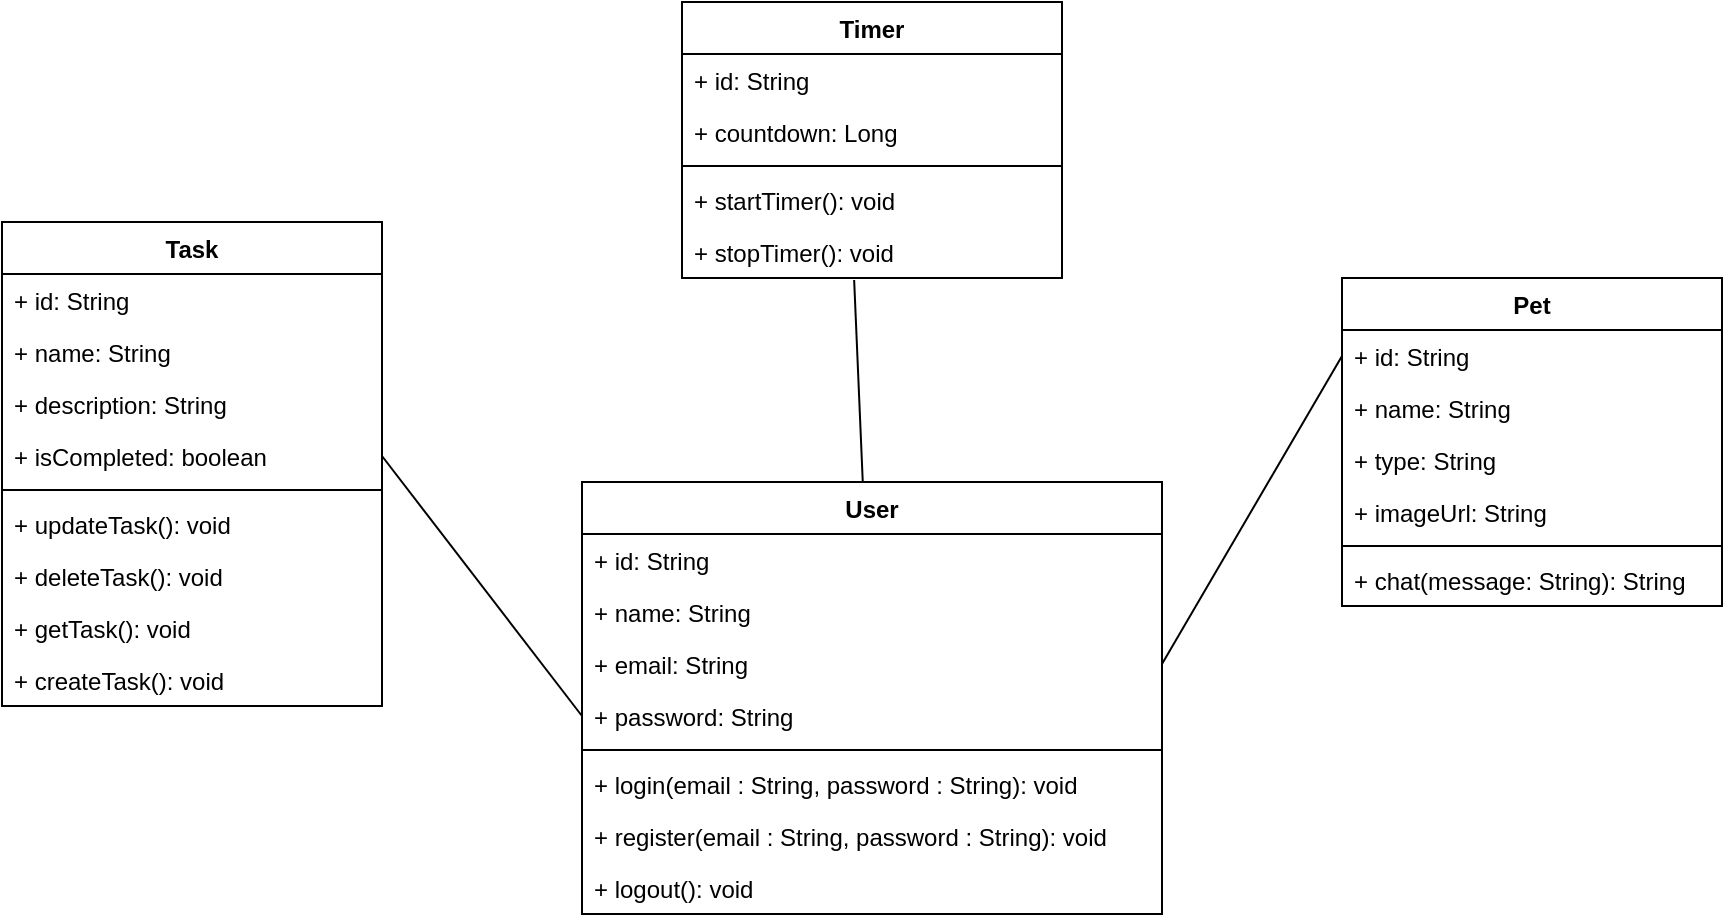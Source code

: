 <mxfile version="21.7.2" type="device" pages="2">
  <diagram name="Page-1" id="cZlikUGdfWdYi2S5PXQ9">
    <mxGraphModel dx="1386" dy="785" grid="1" gridSize="10" guides="1" tooltips="1" connect="1" arrows="1" fold="1" page="1" pageScale="1" pageWidth="850" pageHeight="1100" math="0" shadow="0">
      <root>
        <mxCell id="0" />
        <mxCell id="1" parent="0" />
        <mxCell id="bsv42yPIfXRPfYxdmsO6-1" value="User" style="swimlane;fontStyle=1;align=center;verticalAlign=top;childLayout=stackLayout;horizontal=1;startSize=26;horizontalStack=0;resizeParent=1;resizeParentMax=0;resizeLast=0;collapsible=1;marginBottom=0;whiteSpace=wrap;html=1;" parent="1" vertex="1">
          <mxGeometry x="620" y="570" width="290" height="216" as="geometry" />
        </mxCell>
        <mxCell id="bsv42yPIfXRPfYxdmsO6-5" value="+ id: String" style="text;strokeColor=none;fillColor=none;align=left;verticalAlign=top;spacingLeft=4;spacingRight=4;overflow=hidden;rotatable=0;points=[[0,0.5],[1,0.5]];portConstraint=eastwest;whiteSpace=wrap;html=1;" parent="bsv42yPIfXRPfYxdmsO6-1" vertex="1">
          <mxGeometry y="26" width="290" height="26" as="geometry" />
        </mxCell>
        <mxCell id="bsv42yPIfXRPfYxdmsO6-2" value="+ name: String" style="text;strokeColor=none;fillColor=none;align=left;verticalAlign=top;spacingLeft=4;spacingRight=4;overflow=hidden;rotatable=0;points=[[0,0.5],[1,0.5]];portConstraint=eastwest;whiteSpace=wrap;html=1;" parent="bsv42yPIfXRPfYxdmsO6-1" vertex="1">
          <mxGeometry y="52" width="290" height="26" as="geometry" />
        </mxCell>
        <mxCell id="KkgNyqtdSRPPBqL8YplF-1" value="+ email: String" style="text;strokeColor=none;fillColor=none;align=left;verticalAlign=top;spacingLeft=4;spacingRight=4;overflow=hidden;rotatable=0;points=[[0,0.5],[1,0.5]];portConstraint=eastwest;whiteSpace=wrap;html=1;" parent="bsv42yPIfXRPfYxdmsO6-1" vertex="1">
          <mxGeometry y="78" width="290" height="26" as="geometry" />
        </mxCell>
        <mxCell id="bsv42yPIfXRPfYxdmsO6-6" value="+ password: String" style="text;strokeColor=none;fillColor=none;align=left;verticalAlign=top;spacingLeft=4;spacingRight=4;overflow=hidden;rotatable=0;points=[[0,0.5],[1,0.5]];portConstraint=eastwest;whiteSpace=wrap;html=1;" parent="bsv42yPIfXRPfYxdmsO6-1" vertex="1">
          <mxGeometry y="104" width="290" height="26" as="geometry" />
        </mxCell>
        <mxCell id="bsv42yPIfXRPfYxdmsO6-3" value="" style="line;strokeWidth=1;fillColor=none;align=left;verticalAlign=middle;spacingTop=-1;spacingLeft=3;spacingRight=3;rotatable=0;labelPosition=right;points=[];portConstraint=eastwest;strokeColor=inherit;" parent="bsv42yPIfXRPfYxdmsO6-1" vertex="1">
          <mxGeometry y="130" width="290" height="8" as="geometry" />
        </mxCell>
        <mxCell id="bsv42yPIfXRPfYxdmsO6-4" value="+ login(email : String, password : String): void" style="text;strokeColor=none;fillColor=none;align=left;verticalAlign=top;spacingLeft=4;spacingRight=4;overflow=hidden;rotatable=0;points=[[0,0.5],[1,0.5]];portConstraint=eastwest;whiteSpace=wrap;html=1;" parent="bsv42yPIfXRPfYxdmsO6-1" vertex="1">
          <mxGeometry y="138" width="290" height="26" as="geometry" />
        </mxCell>
        <mxCell id="p3zjKi9Lnp47NLt_mmCZ-2" value="+ register(email : String, password : String): void" style="text;strokeColor=none;fillColor=none;align=left;verticalAlign=top;spacingLeft=4;spacingRight=4;overflow=hidden;rotatable=0;points=[[0,0.5],[1,0.5]];portConstraint=eastwest;whiteSpace=wrap;html=1;" vertex="1" parent="bsv42yPIfXRPfYxdmsO6-1">
          <mxGeometry y="164" width="290" height="26" as="geometry" />
        </mxCell>
        <mxCell id="RZwDGdwkuQK0nVk1VBf5-1" value="+ logout(): void" style="text;strokeColor=none;fillColor=none;align=left;verticalAlign=top;spacingLeft=4;spacingRight=4;overflow=hidden;rotatable=0;points=[[0,0.5],[1,0.5]];portConstraint=eastwest;whiteSpace=wrap;html=1;" parent="bsv42yPIfXRPfYxdmsO6-1" vertex="1">
          <mxGeometry y="190" width="290" height="26" as="geometry" />
        </mxCell>
        <mxCell id="KkgNyqtdSRPPBqL8YplF-2" value="Task" style="swimlane;fontStyle=1;align=center;verticalAlign=top;childLayout=stackLayout;horizontal=1;startSize=26;horizontalStack=0;resizeParent=1;resizeParentMax=0;resizeLast=0;collapsible=1;marginBottom=0;whiteSpace=wrap;html=1;" parent="1" vertex="1">
          <mxGeometry x="330" y="440" width="190" height="242" as="geometry" />
        </mxCell>
        <mxCell id="KkgNyqtdSRPPBqL8YplF-3" value="+ id: String" style="text;strokeColor=none;fillColor=none;align=left;verticalAlign=top;spacingLeft=4;spacingRight=4;overflow=hidden;rotatable=0;points=[[0,0.5],[1,0.5]];portConstraint=eastwest;whiteSpace=wrap;html=1;" parent="KkgNyqtdSRPPBqL8YplF-2" vertex="1">
          <mxGeometry y="26" width="190" height="26" as="geometry" />
        </mxCell>
        <mxCell id="KkgNyqtdSRPPBqL8YplF-4" value="+ name: String" style="text;strokeColor=none;fillColor=none;align=left;verticalAlign=top;spacingLeft=4;spacingRight=4;overflow=hidden;rotatable=0;points=[[0,0.5],[1,0.5]];portConstraint=eastwest;whiteSpace=wrap;html=1;" parent="KkgNyqtdSRPPBqL8YplF-2" vertex="1">
          <mxGeometry y="52" width="190" height="26" as="geometry" />
        </mxCell>
        <mxCell id="KkgNyqtdSRPPBqL8YplF-5" value="+ description: String" style="text;strokeColor=none;fillColor=none;align=left;verticalAlign=top;spacingLeft=4;spacingRight=4;overflow=hidden;rotatable=0;points=[[0,0.5],[1,0.5]];portConstraint=eastwest;whiteSpace=wrap;html=1;" parent="KkgNyqtdSRPPBqL8YplF-2" vertex="1">
          <mxGeometry y="78" width="190" height="26" as="geometry" />
        </mxCell>
        <mxCell id="KkgNyqtdSRPPBqL8YplF-6" value="+ isCompleted: boolean" style="text;strokeColor=none;fillColor=none;align=left;verticalAlign=top;spacingLeft=4;spacingRight=4;overflow=hidden;rotatable=0;points=[[0,0.5],[1,0.5]];portConstraint=eastwest;whiteSpace=wrap;html=1;" parent="KkgNyqtdSRPPBqL8YplF-2" vertex="1">
          <mxGeometry y="104" width="190" height="26" as="geometry" />
        </mxCell>
        <mxCell id="KkgNyqtdSRPPBqL8YplF-7" value="" style="line;strokeWidth=1;fillColor=none;align=left;verticalAlign=middle;spacingTop=-1;spacingLeft=3;spacingRight=3;rotatable=0;labelPosition=right;points=[];portConstraint=eastwest;strokeColor=inherit;" parent="KkgNyqtdSRPPBqL8YplF-2" vertex="1">
          <mxGeometry y="130" width="190" height="8" as="geometry" />
        </mxCell>
        <mxCell id="RZwDGdwkuQK0nVk1VBf5-6" value="+ updateTask(): void" style="text;strokeColor=none;fillColor=none;align=left;verticalAlign=top;spacingLeft=4;spacingRight=4;overflow=hidden;rotatable=0;points=[[0,0.5],[1,0.5]];portConstraint=eastwest;whiteSpace=wrap;html=1;" parent="KkgNyqtdSRPPBqL8YplF-2" vertex="1">
          <mxGeometry y="138" width="190" height="26" as="geometry" />
        </mxCell>
        <mxCell id="RZwDGdwkuQK0nVk1VBf5-7" value="+ deleteTask(): void" style="text;strokeColor=none;fillColor=none;align=left;verticalAlign=top;spacingLeft=4;spacingRight=4;overflow=hidden;rotatable=0;points=[[0,0.5],[1,0.5]];portConstraint=eastwest;whiteSpace=wrap;html=1;" parent="KkgNyqtdSRPPBqL8YplF-2" vertex="1">
          <mxGeometry y="164" width="190" height="26" as="geometry" />
        </mxCell>
        <mxCell id="RZwDGdwkuQK0nVk1VBf5-8" value="+ getTask(): void" style="text;strokeColor=none;fillColor=none;align=left;verticalAlign=top;spacingLeft=4;spacingRight=4;overflow=hidden;rotatable=0;points=[[0,0.5],[1,0.5]];portConstraint=eastwest;whiteSpace=wrap;html=1;" parent="KkgNyqtdSRPPBqL8YplF-2" vertex="1">
          <mxGeometry y="190" width="190" height="26" as="geometry" />
        </mxCell>
        <mxCell id="RZwDGdwkuQK0nVk1VBf5-5" value="+ createTask(): void" style="text;strokeColor=none;fillColor=none;align=left;verticalAlign=top;spacingLeft=4;spacingRight=4;overflow=hidden;rotatable=0;points=[[0,0.5],[1,0.5]];portConstraint=eastwest;whiteSpace=wrap;html=1;" parent="KkgNyqtdSRPPBqL8YplF-2" vertex="1">
          <mxGeometry y="216" width="190" height="26" as="geometry" />
        </mxCell>
        <mxCell id="KkgNyqtdSRPPBqL8YplF-9" value="Timer" style="swimlane;fontStyle=1;align=center;verticalAlign=top;childLayout=stackLayout;horizontal=1;startSize=26;horizontalStack=0;resizeParent=1;resizeParentMax=0;resizeLast=0;collapsible=1;marginBottom=0;whiteSpace=wrap;html=1;" parent="1" vertex="1">
          <mxGeometry x="670" y="330" width="190" height="138" as="geometry" />
        </mxCell>
        <mxCell id="KkgNyqtdSRPPBqL8YplF-10" value="+ id: String" style="text;strokeColor=none;fillColor=none;align=left;verticalAlign=top;spacingLeft=4;spacingRight=4;overflow=hidden;rotatable=0;points=[[0,0.5],[1,0.5]];portConstraint=eastwest;whiteSpace=wrap;html=1;" parent="KkgNyqtdSRPPBqL8YplF-9" vertex="1">
          <mxGeometry y="26" width="190" height="26" as="geometry" />
        </mxCell>
        <mxCell id="KkgNyqtdSRPPBqL8YplF-11" value="+ countdown: Long" style="text;strokeColor=none;fillColor=none;align=left;verticalAlign=top;spacingLeft=4;spacingRight=4;overflow=hidden;rotatable=0;points=[[0,0.5],[1,0.5]];portConstraint=eastwest;whiteSpace=wrap;html=1;" parent="KkgNyqtdSRPPBqL8YplF-9" vertex="1">
          <mxGeometry y="52" width="190" height="26" as="geometry" />
        </mxCell>
        <mxCell id="KkgNyqtdSRPPBqL8YplF-14" value="" style="line;strokeWidth=1;fillColor=none;align=left;verticalAlign=middle;spacingTop=-1;spacingLeft=3;spacingRight=3;rotatable=0;labelPosition=right;points=[];portConstraint=eastwest;strokeColor=inherit;" parent="KkgNyqtdSRPPBqL8YplF-9" vertex="1">
          <mxGeometry y="78" width="190" height="8" as="geometry" />
        </mxCell>
        <mxCell id="RZwDGdwkuQK0nVk1VBf5-2" value="+ startTimer(): void" style="text;strokeColor=none;fillColor=none;align=left;verticalAlign=top;spacingLeft=4;spacingRight=4;overflow=hidden;rotatable=0;points=[[0,0.5],[1,0.5]];portConstraint=eastwest;whiteSpace=wrap;html=1;" parent="KkgNyqtdSRPPBqL8YplF-9" vertex="1">
          <mxGeometry y="86" width="190" height="26" as="geometry" />
        </mxCell>
        <mxCell id="RZwDGdwkuQK0nVk1VBf5-3" value="+ stopTimer(): void" style="text;strokeColor=none;fillColor=none;align=left;verticalAlign=top;spacingLeft=4;spacingRight=4;overflow=hidden;rotatable=0;points=[[0,0.5],[1,0.5]];portConstraint=eastwest;whiteSpace=wrap;html=1;" parent="KkgNyqtdSRPPBqL8YplF-9" vertex="1">
          <mxGeometry y="112" width="190" height="26" as="geometry" />
        </mxCell>
        <mxCell id="KkgNyqtdSRPPBqL8YplF-15" value="Pet" style="swimlane;fontStyle=1;align=center;verticalAlign=top;childLayout=stackLayout;horizontal=1;startSize=26;horizontalStack=0;resizeParent=1;resizeParentMax=0;resizeLast=0;collapsible=1;marginBottom=0;whiteSpace=wrap;html=1;" parent="1" vertex="1">
          <mxGeometry x="1000" y="468" width="190" height="164" as="geometry" />
        </mxCell>
        <mxCell id="KkgNyqtdSRPPBqL8YplF-16" value="+ id: String" style="text;strokeColor=none;fillColor=none;align=left;verticalAlign=top;spacingLeft=4;spacingRight=4;overflow=hidden;rotatable=0;points=[[0,0.5],[1,0.5]];portConstraint=eastwest;whiteSpace=wrap;html=1;" parent="KkgNyqtdSRPPBqL8YplF-15" vertex="1">
          <mxGeometry y="26" width="190" height="26" as="geometry" />
        </mxCell>
        <mxCell id="KkgNyqtdSRPPBqL8YplF-17" value="+ name: String" style="text;strokeColor=none;fillColor=none;align=left;verticalAlign=top;spacingLeft=4;spacingRight=4;overflow=hidden;rotatable=0;points=[[0,0.5],[1,0.5]];portConstraint=eastwest;whiteSpace=wrap;html=1;" parent="KkgNyqtdSRPPBqL8YplF-15" vertex="1">
          <mxGeometry y="52" width="190" height="26" as="geometry" />
        </mxCell>
        <mxCell id="KkgNyqtdSRPPBqL8YplF-19" value="+ type: String" style="text;strokeColor=none;fillColor=none;align=left;verticalAlign=top;spacingLeft=4;spacingRight=4;overflow=hidden;rotatable=0;points=[[0,0.5],[1,0.5]];portConstraint=eastwest;whiteSpace=wrap;html=1;" parent="KkgNyqtdSRPPBqL8YplF-15" vertex="1">
          <mxGeometry y="78" width="190" height="26" as="geometry" />
        </mxCell>
        <mxCell id="KkgNyqtdSRPPBqL8YplF-20" value="+ imageUrl: String" style="text;strokeColor=none;fillColor=none;align=left;verticalAlign=top;spacingLeft=4;spacingRight=4;overflow=hidden;rotatable=0;points=[[0,0.5],[1,0.5]];portConstraint=eastwest;whiteSpace=wrap;html=1;" parent="KkgNyqtdSRPPBqL8YplF-15" vertex="1">
          <mxGeometry y="104" width="190" height="26" as="geometry" />
        </mxCell>
        <mxCell id="KkgNyqtdSRPPBqL8YplF-18" value="" style="line;strokeWidth=1;fillColor=none;align=left;verticalAlign=middle;spacingTop=-1;spacingLeft=3;spacingRight=3;rotatable=0;labelPosition=right;points=[];portConstraint=eastwest;strokeColor=inherit;" parent="KkgNyqtdSRPPBqL8YplF-15" vertex="1">
          <mxGeometry y="130" width="190" height="8" as="geometry" />
        </mxCell>
        <mxCell id="RZwDGdwkuQK0nVk1VBf5-4" value="+ chat(message: String): String" style="text;strokeColor=none;fillColor=none;align=left;verticalAlign=top;spacingLeft=4;spacingRight=4;overflow=hidden;rotatable=0;points=[[0,0.5],[1,0.5]];portConstraint=eastwest;whiteSpace=wrap;html=1;" parent="KkgNyqtdSRPPBqL8YplF-15" vertex="1">
          <mxGeometry y="138" width="190" height="26" as="geometry" />
        </mxCell>
        <mxCell id="p3zjKi9Lnp47NLt_mmCZ-6" value="" style="endArrow=none;html=1;rounded=0;entryX=1;entryY=0.5;entryDx=0;entryDy=0;exitX=0;exitY=0.5;exitDx=0;exitDy=0;" edge="1" parent="1" source="bsv42yPIfXRPfYxdmsO6-6" target="KkgNyqtdSRPPBqL8YplF-6">
          <mxGeometry width="50" height="50" relative="1" as="geometry">
            <mxPoint x="710" y="790" as="sourcePoint" />
            <mxPoint x="760" y="740" as="targetPoint" />
          </mxGeometry>
        </mxCell>
        <mxCell id="p3zjKi9Lnp47NLt_mmCZ-7" value="" style="endArrow=none;html=1;rounded=0;entryX=0.453;entryY=1.038;entryDx=0;entryDy=0;entryPerimeter=0;" edge="1" parent="1" source="bsv42yPIfXRPfYxdmsO6-1" target="RZwDGdwkuQK0nVk1VBf5-3">
          <mxGeometry width="50" height="50" relative="1" as="geometry">
            <mxPoint x="630" y="697" as="sourcePoint" />
            <mxPoint x="530" y="567" as="targetPoint" />
          </mxGeometry>
        </mxCell>
        <mxCell id="p3zjKi9Lnp47NLt_mmCZ-8" value="" style="endArrow=none;html=1;rounded=0;entryX=0;entryY=0.5;entryDx=0;entryDy=0;exitX=1;exitY=0.5;exitDx=0;exitDy=0;" edge="1" parent="1" source="KkgNyqtdSRPPBqL8YplF-1" target="KkgNyqtdSRPPBqL8YplF-16">
          <mxGeometry width="50" height="50" relative="1" as="geometry">
            <mxPoint x="770" y="580" as="sourcePoint" />
            <mxPoint x="766" y="479" as="targetPoint" />
          </mxGeometry>
        </mxCell>
      </root>
    </mxGraphModel>
  </diagram>
  <diagram id="d_jbBExdDZB5elTtUUPp" name="Page-2">
    <mxGraphModel dx="2124" dy="1122" grid="1" gridSize="10" guides="1" tooltips="1" connect="1" arrows="1" fold="1" page="1" pageScale="1" pageWidth="850" pageHeight="1100" math="0" shadow="0">
      <root>
        <mxCell id="0" />
        <mxCell id="1" parent="0" />
      </root>
    </mxGraphModel>
  </diagram>
</mxfile>
